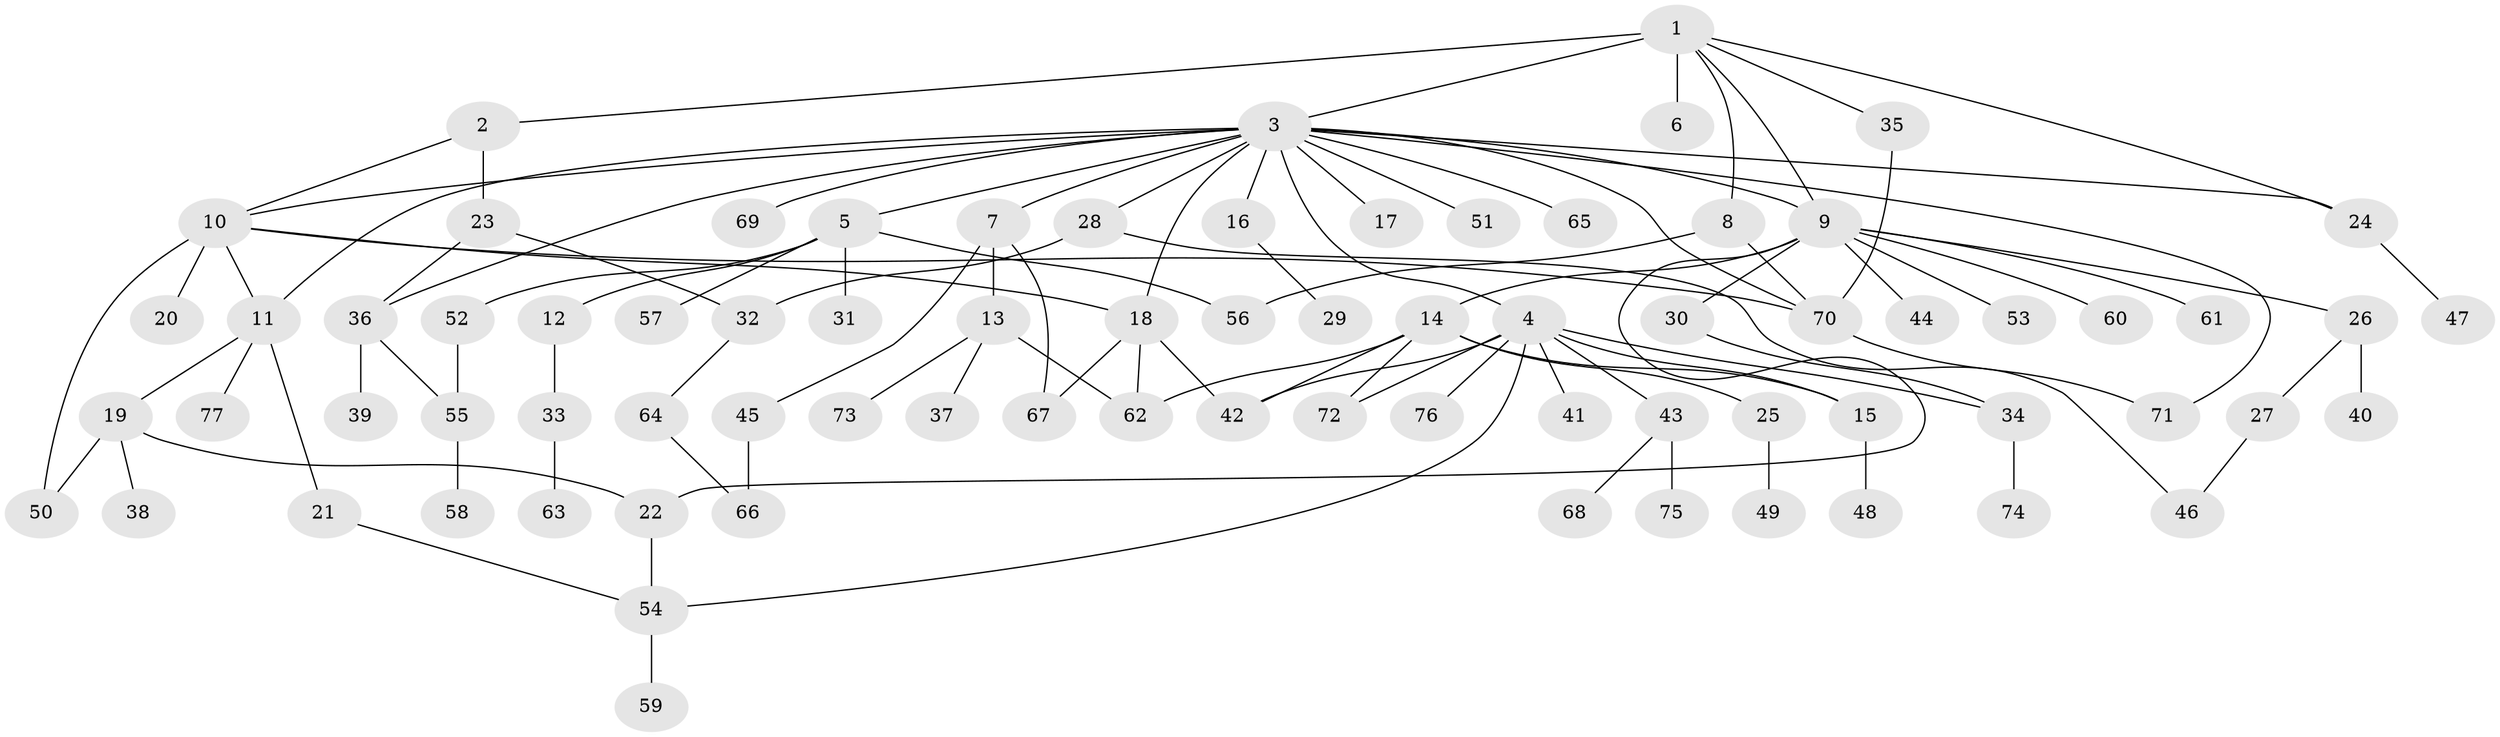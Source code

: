 // original degree distribution, {11: 0.015625, 3: 0.078125, 19: 0.0078125, 10: 0.0078125, 7: 0.0078125, 1: 0.484375, 4: 0.078125, 12: 0.0078125, 6: 0.03125, 2: 0.25, 5: 0.03125}
// Generated by graph-tools (version 1.1) at 2025/50/03/04/25 22:50:03]
// undirected, 77 vertices, 103 edges
graph export_dot {
  node [color=gray90,style=filled];
  1;
  2;
  3;
  4;
  5;
  6;
  7;
  8;
  9;
  10;
  11;
  12;
  13;
  14;
  15;
  16;
  17;
  18;
  19;
  20;
  21;
  22;
  23;
  24;
  25;
  26;
  27;
  28;
  29;
  30;
  31;
  32;
  33;
  34;
  35;
  36;
  37;
  38;
  39;
  40;
  41;
  42;
  43;
  44;
  45;
  46;
  47;
  48;
  49;
  50;
  51;
  52;
  53;
  54;
  55;
  56;
  57;
  58;
  59;
  60;
  61;
  62;
  63;
  64;
  65;
  66;
  67;
  68;
  69;
  70;
  71;
  72;
  73;
  74;
  75;
  76;
  77;
  1 -- 2 [weight=1.0];
  1 -- 3 [weight=1.0];
  1 -- 6 [weight=4.0];
  1 -- 8 [weight=1.0];
  1 -- 9 [weight=1.0];
  1 -- 24 [weight=1.0];
  1 -- 35 [weight=1.0];
  2 -- 10 [weight=1.0];
  2 -- 23 [weight=1.0];
  3 -- 4 [weight=1.0];
  3 -- 5 [weight=1.0];
  3 -- 7 [weight=1.0];
  3 -- 9 [weight=1.0];
  3 -- 10 [weight=1.0];
  3 -- 11 [weight=1.0];
  3 -- 16 [weight=1.0];
  3 -- 17 [weight=1.0];
  3 -- 18 [weight=1.0];
  3 -- 24 [weight=1.0];
  3 -- 28 [weight=1.0];
  3 -- 36 [weight=1.0];
  3 -- 51 [weight=1.0];
  3 -- 65 [weight=1.0];
  3 -- 69 [weight=1.0];
  3 -- 70 [weight=1.0];
  3 -- 71 [weight=1.0];
  4 -- 15 [weight=1.0];
  4 -- 34 [weight=1.0];
  4 -- 41 [weight=1.0];
  4 -- 42 [weight=1.0];
  4 -- 43 [weight=1.0];
  4 -- 54 [weight=1.0];
  4 -- 72 [weight=1.0];
  4 -- 76 [weight=1.0];
  5 -- 12 [weight=1.0];
  5 -- 31 [weight=1.0];
  5 -- 52 [weight=1.0];
  5 -- 56 [weight=1.0];
  5 -- 57 [weight=1.0];
  7 -- 13 [weight=1.0];
  7 -- 45 [weight=1.0];
  7 -- 67 [weight=1.0];
  8 -- 56 [weight=1.0];
  8 -- 70 [weight=1.0];
  9 -- 14 [weight=1.0];
  9 -- 22 [weight=1.0];
  9 -- 26 [weight=1.0];
  9 -- 30 [weight=1.0];
  9 -- 44 [weight=1.0];
  9 -- 53 [weight=1.0];
  9 -- 60 [weight=1.0];
  9 -- 61 [weight=1.0];
  10 -- 11 [weight=1.0];
  10 -- 18 [weight=1.0];
  10 -- 20 [weight=4.0];
  10 -- 50 [weight=1.0];
  10 -- 70 [weight=1.0];
  11 -- 19 [weight=1.0];
  11 -- 21 [weight=1.0];
  11 -- 77 [weight=1.0];
  12 -- 33 [weight=1.0];
  13 -- 37 [weight=1.0];
  13 -- 62 [weight=1.0];
  13 -- 73 [weight=1.0];
  14 -- 15 [weight=1.0];
  14 -- 25 [weight=1.0];
  14 -- 42 [weight=1.0];
  14 -- 62 [weight=1.0];
  14 -- 72 [weight=1.0];
  15 -- 48 [weight=1.0];
  16 -- 29 [weight=1.0];
  18 -- 42 [weight=1.0];
  18 -- 62 [weight=1.0];
  18 -- 67 [weight=1.0];
  19 -- 22 [weight=1.0];
  19 -- 38 [weight=1.0];
  19 -- 50 [weight=1.0];
  21 -- 54 [weight=1.0];
  22 -- 54 [weight=1.0];
  23 -- 32 [weight=1.0];
  23 -- 36 [weight=1.0];
  24 -- 47 [weight=1.0];
  25 -- 49 [weight=1.0];
  26 -- 27 [weight=1.0];
  26 -- 40 [weight=1.0];
  27 -- 46 [weight=1.0];
  28 -- 32 [weight=1.0];
  28 -- 46 [weight=1.0];
  30 -- 34 [weight=1.0];
  32 -- 64 [weight=1.0];
  33 -- 63 [weight=1.0];
  34 -- 74 [weight=1.0];
  35 -- 70 [weight=1.0];
  36 -- 39 [weight=1.0];
  36 -- 55 [weight=1.0];
  43 -- 68 [weight=1.0];
  43 -- 75 [weight=1.0];
  45 -- 66 [weight=1.0];
  52 -- 55 [weight=1.0];
  54 -- 59 [weight=1.0];
  55 -- 58 [weight=1.0];
  64 -- 66 [weight=1.0];
  70 -- 71 [weight=1.0];
}
